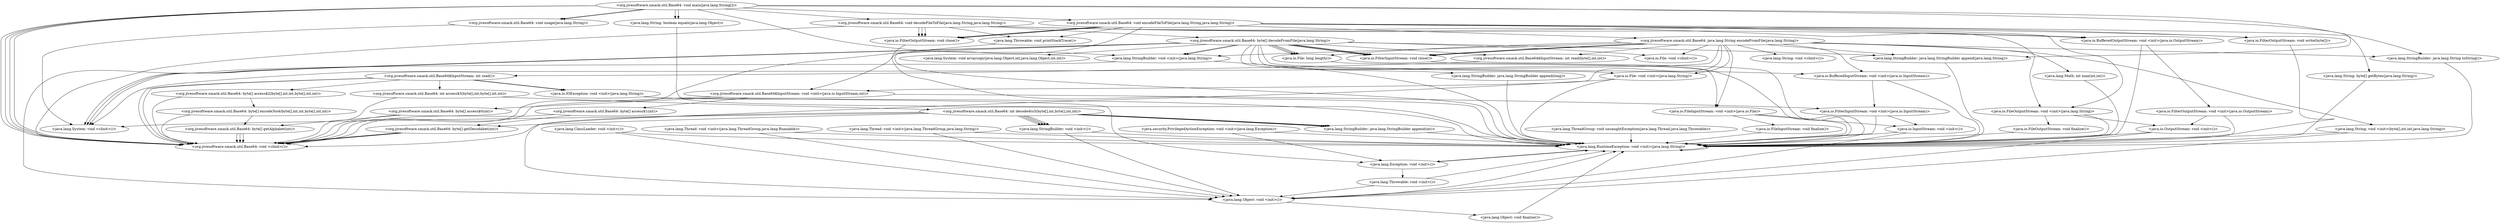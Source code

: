 digraph CallGraph {
"<org.jivesoftware.smack.util.Base64: void main(java.lang.String[])>" -> "<org.jivesoftware.smack.util.Base64: void <clinit>()>";
"<org.jivesoftware.smack.util.Base64: void main(java.lang.String[])>" -> "<org.jivesoftware.smack.util.Base64: void usage(java.lang.String)>";
"<org.jivesoftware.smack.util.Base64: void main(java.lang.String[])>" -> "<java.lang.StringBuilder: void <init>(java.lang.String)>";
"<org.jivesoftware.smack.util.Base64: void main(java.lang.String[])>" -> "<org.jivesoftware.smack.util.Base64: void decodeFileToFile(java.lang.String,java.lang.String)>";
"<org.jivesoftware.smack.util.Base64: void main(java.lang.String[])>" -> "<org.jivesoftware.smack.util.Base64: void encodeFileToFile(java.lang.String,java.lang.String)>";
"<org.jivesoftware.smack.util.Base64: void main(java.lang.String[])>" -> "<org.jivesoftware.smack.util.Base64: void usage(java.lang.String)>";
"<org.jivesoftware.smack.util.Base64: void main(java.lang.String[])>" -> "<org.jivesoftware.smack.util.Base64: void <clinit>()>";
"<org.jivesoftware.smack.util.Base64: void main(java.lang.String[])>" -> "<org.jivesoftware.smack.util.Base64: void <clinit>()>";
"<org.jivesoftware.smack.util.Base64: void main(java.lang.String[])>" -> "<org.jivesoftware.smack.util.Base64: void <clinit>()>";
"<java.lang.ThreadGroup: void uncaughtException(java.lang.Thread,java.lang.Throwable)>" -> "<java.lang.RuntimeException: void <init>(java.lang.String)>";
"<java.lang.ClassLoader: void <init>()>" -> "<java.lang.Object: void <init>()>";
"<java.lang.ClassLoader: void <init>()>" -> "<java.lang.RuntimeException: void <init>(java.lang.String)>";
"<java.security.PrivilegedActionException: void <init>(java.lang.Exception)>" -> "<java.lang.Exception: void <init>()>";
"<java.security.PrivilegedActionException: void <init>(java.lang.Exception)>" -> "<java.lang.RuntimeException: void <init>(java.lang.String)>";
"<java.lang.Thread: void <init>(java.lang.ThreadGroup,java.lang.Runnable)>" -> "<java.lang.Object: void <init>()>";
"<java.lang.Thread: void <init>(java.lang.ThreadGroup,java.lang.Runnable)>" -> "<java.lang.RuntimeException: void <init>(java.lang.String)>";
"<java.lang.Thread: void <init>(java.lang.ThreadGroup,java.lang.String)>" -> "<java.lang.Object: void <init>()>";
"<java.lang.Thread: void <init>(java.lang.ThreadGroup,java.lang.String)>" -> "<java.lang.RuntimeException: void <init>(java.lang.String)>";
"<org.jivesoftware.smack.util.Base64: void usage(java.lang.String)>" -> "<java.lang.System: void <clinit>()>";
"<java.lang.StringBuilder: void <init>(java.lang.String)>" -> "<java.lang.Object: void <init>()>";
"<java.lang.StringBuilder: void <init>(java.lang.String)>" -> "<java.lang.RuntimeException: void <init>(java.lang.String)>";
"<org.jivesoftware.smack.util.Base64: void decodeFileToFile(java.lang.String,java.lang.String)>" -> "<org.jivesoftware.smack.util.Base64: void <clinit>()>";
"<org.jivesoftware.smack.util.Base64: void decodeFileToFile(java.lang.String,java.lang.String)>" -> "<java.io.BufferedOutputStream: void <init>(java.io.OutputStream)>";
"<org.jivesoftware.smack.util.Base64: void decodeFileToFile(java.lang.String,java.lang.String)>" -> "<java.io.FileOutputStream: void <init>(java.lang.String)>";
"<org.jivesoftware.smack.util.Base64: void decodeFileToFile(java.lang.String,java.lang.String)>" -> "<org.jivesoftware.smack.util.Base64: byte[] decodeFromFile(java.lang.String)>";
"<org.jivesoftware.smack.util.Base64: void encodeFileToFile(java.lang.String,java.lang.String)>" -> "<org.jivesoftware.smack.util.Base64: void <clinit>()>";
"<org.jivesoftware.smack.util.Base64: void encodeFileToFile(java.lang.String,java.lang.String)>" -> "<java.io.BufferedOutputStream: void <init>(java.io.OutputStream)>";
"<org.jivesoftware.smack.util.Base64: void encodeFileToFile(java.lang.String,java.lang.String)>" -> "<java.io.FileOutputStream: void <init>(java.lang.String)>";
"<org.jivesoftware.smack.util.Base64: void encodeFileToFile(java.lang.String,java.lang.String)>" -> "<org.jivesoftware.smack.util.Base64: java.lang.String encodeFromFile(java.lang.String)>";
"<java.lang.RuntimeException: void <init>(java.lang.String)>" -> "<java.lang.Exception: void <init>()>";
"<java.lang.RuntimeException: void <init>(java.lang.String)>" -> "<java.lang.RuntimeException: void <init>(java.lang.String)>";
"<java.lang.Object: void <init>()>" -> "<java.lang.Object: void finalize()>";
"<java.lang.Object: void <init>()>" -> "<java.lang.RuntimeException: void <init>(java.lang.String)>";
"<java.lang.Exception: void <init>()>" -> "<java.lang.Throwable: void <init>()>";
"<java.lang.Exception: void <init>()>" -> "<java.lang.RuntimeException: void <init>(java.lang.String)>";
"<java.io.BufferedOutputStream: void <init>(java.io.OutputStream)>" -> "<java.io.FilterOutputStream: void <init>(java.io.OutputStream)>";
"<java.io.BufferedOutputStream: void <init>(java.io.OutputStream)>" -> "<java.lang.RuntimeException: void <init>(java.lang.String)>";
"<java.io.FileOutputStream: void <init>(java.lang.String)>" -> "<java.io.FileOutputStream: void finalize()>";
"<java.io.FileOutputStream: void <init>(java.lang.String)>" -> "<java.lang.RuntimeException: void <init>(java.lang.String)>";
"<java.io.FileOutputStream: void <init>(java.lang.String)>" -> "<java.io.OutputStream: void <init>()>";
"<org.jivesoftware.smack.util.Base64: byte[] decodeFromFile(java.lang.String)>" -> "<java.io.File: void <clinit>()>";
"<org.jivesoftware.smack.util.Base64: byte[] decodeFromFile(java.lang.String)>" -> "<java.lang.StringBuilder: void <init>(java.lang.String)>";
"<org.jivesoftware.smack.util.Base64: byte[] decodeFromFile(java.lang.String)>" -> "<java.lang.System: void arraycopy(java.lang.Object,int,java.lang.Object,int,int)>";
"<org.jivesoftware.smack.util.Base64: byte[] decodeFromFile(java.lang.String)>" -> "<org.jivesoftware.smack.util.Base64$InputStream: void <init>(java.io.InputStream,int)>";
"<org.jivesoftware.smack.util.Base64: byte[] decodeFromFile(java.lang.String)>" -> "<java.io.BufferedInputStream: void <init>(java.io.InputStream)>";
"<org.jivesoftware.smack.util.Base64: byte[] decodeFromFile(java.lang.String)>" -> "<java.io.FileInputStream: void <init>(java.io.File)>";
"<org.jivesoftware.smack.util.Base64: byte[] decodeFromFile(java.lang.String)>" -> "<java.lang.StringBuilder: void <init>(java.lang.String)>";
"<org.jivesoftware.smack.util.Base64: byte[] decodeFromFile(java.lang.String)>" -> "<java.io.File: void <init>(java.lang.String)>";
"<org.jivesoftware.smack.util.Base64: byte[] decodeFromFile(java.lang.String)>" -> "<java.lang.System: void <clinit>()>";
"<org.jivesoftware.smack.util.Base64: byte[] decodeFromFile(java.lang.String)>" -> "<java.lang.System: void <clinit>()>";
"<org.jivesoftware.smack.util.Base64: byte[] decodeFromFile(java.lang.String)>" -> "<java.lang.System: void <clinit>()>";
"<org.jivesoftware.smack.util.Base64: java.lang.String encodeFromFile(java.lang.String)>" -> "<java.io.File: void <clinit>()>";
"<org.jivesoftware.smack.util.Base64: java.lang.String encodeFromFile(java.lang.String)>" -> "<java.lang.StringBuilder: void <init>(java.lang.String)>";
"<org.jivesoftware.smack.util.Base64: java.lang.String encodeFromFile(java.lang.String)>" -> "<java.lang.String: void <init>(byte[],int,int,java.lang.String)>";
"<org.jivesoftware.smack.util.Base64: java.lang.String encodeFromFile(java.lang.String)>" -> "<org.jivesoftware.smack.util.Base64$InputStream: void <init>(java.io.InputStream,int)>";
"<org.jivesoftware.smack.util.Base64: java.lang.String encodeFromFile(java.lang.String)>" -> "<java.io.BufferedInputStream: void <init>(java.io.InputStream)>";
"<org.jivesoftware.smack.util.Base64: java.lang.String encodeFromFile(java.lang.String)>" -> "<java.io.FileInputStream: void <init>(java.io.File)>";
"<org.jivesoftware.smack.util.Base64: java.lang.String encodeFromFile(java.lang.String)>" -> "<java.lang.Math: int max(int,int)>";
"<org.jivesoftware.smack.util.Base64: java.lang.String encodeFromFile(java.lang.String)>" -> "<java.io.File: void <init>(java.lang.String)>";
"<org.jivesoftware.smack.util.Base64: java.lang.String encodeFromFile(java.lang.String)>" -> "<java.lang.System: void <clinit>()>";
"<org.jivesoftware.smack.util.Base64: java.lang.String encodeFromFile(java.lang.String)>" -> "<java.lang.String: void <clinit>()>";
"<java.lang.Object: void finalize()>" -> "<java.lang.RuntimeException: void <init>(java.lang.String)>";
"<java.lang.Throwable: void <init>()>" -> "<java.lang.Object: void <init>()>";
"<java.lang.Throwable: void <init>()>" -> "<java.lang.RuntimeException: void <init>(java.lang.String)>";
"<java.io.FilterOutputStream: void <init>(java.io.OutputStream)>" -> "<java.io.OutputStream: void <init>()>";
"<java.io.FilterOutputStream: void <init>(java.io.OutputStream)>" -> "<java.lang.RuntimeException: void <init>(java.lang.String)>";
"<java.io.FileOutputStream: void finalize()>" -> "<java.lang.RuntimeException: void <init>(java.lang.String)>";
"<java.io.OutputStream: void <init>()>" -> "<java.lang.Object: void <init>()>";
"<java.io.OutputStream: void <init>()>" -> "<java.lang.RuntimeException: void <init>(java.lang.String)>";
"<org.jivesoftware.smack.util.Base64$InputStream: void <init>(java.io.InputStream,int)>" -> "<org.jivesoftware.smack.util.Base64: void <clinit>()>";
"<org.jivesoftware.smack.util.Base64$InputStream: void <init>(java.io.InputStream,int)>" -> "<org.jivesoftware.smack.util.Base64: byte[] access$1(int)>";
"<org.jivesoftware.smack.util.Base64$InputStream: void <init>(java.io.InputStream,int)>" -> "<org.jivesoftware.smack.util.Base64: byte[] access$0(int)>";
"<org.jivesoftware.smack.util.Base64$InputStream: void <init>(java.io.InputStream,int)>" -> "<java.io.FilterInputStream: void <init>(java.io.InputStream)>";
"<java.io.BufferedInputStream: void <init>(java.io.InputStream)>" -> "<java.io.FilterInputStream: void <init>(java.io.InputStream)>";
"<java.io.BufferedInputStream: void <init>(java.io.InputStream)>" -> "<java.lang.RuntimeException: void <init>(java.lang.String)>";
"<java.io.FileInputStream: void <init>(java.io.File)>" -> "<java.io.FileInputStream: void finalize()>";
"<java.io.FileInputStream: void <init>(java.io.File)>" -> "<java.lang.RuntimeException: void <init>(java.lang.String)>";
"<java.io.FileInputStream: void <init>(java.io.File)>" -> "<java.io.InputStream: void <init>()>";
"<java.io.File: void <init>(java.lang.String)>" -> "<java.lang.Object: void <init>()>";
"<java.io.File: void <init>(java.lang.String)>" -> "<java.lang.RuntimeException: void <init>(java.lang.String)>";
"<java.lang.String: void <init>(byte[],int,int,java.lang.String)>" -> "<java.lang.Object: void <init>()>";
"<java.lang.String: void <init>(byte[],int,int,java.lang.String)>" -> "<java.lang.RuntimeException: void <init>(java.lang.String)>";
"<java.lang.Math: int max(int,int)>" -> "<java.lang.RuntimeException: void <init>(java.lang.String)>";
"<org.jivesoftware.smack.util.Base64: byte[] access$1(int)>" -> "<org.jivesoftware.smack.util.Base64: void <clinit>()>";
"<org.jivesoftware.smack.util.Base64: byte[] access$1(int)>" -> "<org.jivesoftware.smack.util.Base64: byte[] getDecodabet(int)>";
"<org.jivesoftware.smack.util.Base64: byte[] access$0(int)>" -> "<org.jivesoftware.smack.util.Base64: void <clinit>()>";
"<org.jivesoftware.smack.util.Base64: byte[] access$0(int)>" -> "<org.jivesoftware.smack.util.Base64: byte[] getAlphabet(int)>";
"<java.io.FilterInputStream: void <init>(java.io.InputStream)>" -> "<java.io.InputStream: void <init>()>";
"<java.io.FilterInputStream: void <init>(java.io.InputStream)>" -> "<java.lang.RuntimeException: void <init>(java.lang.String)>";
"<java.io.FileInputStream: void finalize()>" -> "<java.lang.RuntimeException: void <init>(java.lang.String)>";
"<java.io.InputStream: void <init>()>" -> "<java.lang.Object: void <init>()>";
"<java.io.InputStream: void <init>()>" -> "<java.lang.RuntimeException: void <init>(java.lang.String)>";
"<org.jivesoftware.smack.util.Base64: byte[] getDecodabet(int)>" -> "<org.jivesoftware.smack.util.Base64: void <clinit>()>";
"<org.jivesoftware.smack.util.Base64: byte[] getDecodabet(int)>" -> "<org.jivesoftware.smack.util.Base64: void <clinit>()>";
"<org.jivesoftware.smack.util.Base64: byte[] getDecodabet(int)>" -> "<org.jivesoftware.smack.util.Base64: void <clinit>()>";
"<org.jivesoftware.smack.util.Base64: byte[] getAlphabet(int)>" -> "<org.jivesoftware.smack.util.Base64: void <clinit>()>";
"<org.jivesoftware.smack.util.Base64: byte[] getAlphabet(int)>" -> "<org.jivesoftware.smack.util.Base64: void <clinit>()>";
"<org.jivesoftware.smack.util.Base64: byte[] getAlphabet(int)>" -> "<org.jivesoftware.smack.util.Base64: void <clinit>()>";
"<org.jivesoftware.smack.util.Base64: java.lang.String encodeFromFile(java.lang.String)>" -> "<java.lang.StringBuilder: java.lang.StringBuilder append(java.lang.String)>";
"<org.jivesoftware.smack.util.Base64: java.lang.String encodeFromFile(java.lang.String)>" -> "<java.lang.StringBuilder: java.lang.String toString()>";
"<java.lang.StringBuilder: java.lang.StringBuilder append(java.lang.String)>" -> "<java.lang.RuntimeException: void <init>(java.lang.String)>";
"<java.lang.StringBuilder: java.lang.String toString()>" -> "<java.lang.RuntimeException: void <init>(java.lang.String)>";
"<org.jivesoftware.smack.util.Base64: java.lang.String encodeFromFile(java.lang.String)>" -> "<org.jivesoftware.smack.util.Base64$InputStream: int read(byte[],int,int)>";
"<org.jivesoftware.smack.util.Base64: java.lang.String encodeFromFile(java.lang.String)>" -> "<java.io.FilterInputStream: void close()>";
"<java.io.FilterInputStream: void close()>" -> "<java.lang.RuntimeException: void <init>(java.lang.String)>";
"<org.jivesoftware.smack.util.Base64$InputStream: int read(byte[],int,int)>" -> "<org.jivesoftware.smack.util.Base64$InputStream: int read()>";
"<org.jivesoftware.smack.util.Base64$InputStream: int read()>" -> "<org.jivesoftware.smack.util.Base64: void <clinit>()>";
"<org.jivesoftware.smack.util.Base64$InputStream: int read()>" -> "<java.io.IOException: void <init>(java.lang.String)>";
"<org.jivesoftware.smack.util.Base64$InputStream: int read()>" -> "<java.io.IOException: void <init>(java.lang.String)>";
"<org.jivesoftware.smack.util.Base64$InputStream: int read()>" -> "<org.jivesoftware.smack.util.Base64: int access$3(byte[],int,byte[],int,int)>";
"<org.jivesoftware.smack.util.Base64$InputStream: int read()>" -> "<org.jivesoftware.smack.util.Base64: byte[] access$2(byte[],int,int,byte[],int,int)>";
"<org.jivesoftware.smack.util.Base64$InputStream: int read()>" -> "<org.jivesoftware.smack.util.Base64: void <clinit>()>";
"<java.io.IOException: void <init>(java.lang.String)>" -> "<java.lang.Exception: void <init>()>";
"<java.io.IOException: void <init>(java.lang.String)>" -> "<java.lang.RuntimeException: void <init>(java.lang.String)>";
"<org.jivesoftware.smack.util.Base64: int access$3(byte[],int,byte[],int,int)>" -> "<org.jivesoftware.smack.util.Base64: void <clinit>()>";
"<org.jivesoftware.smack.util.Base64: int access$3(byte[],int,byte[],int,int)>" -> "<org.jivesoftware.smack.util.Base64: int decode4to3(byte[],int,byte[],int,int)>";
"<org.jivesoftware.smack.util.Base64: byte[] access$2(byte[],int,int,byte[],int,int)>" -> "<org.jivesoftware.smack.util.Base64: void <clinit>()>";
"<org.jivesoftware.smack.util.Base64: byte[] access$2(byte[],int,int,byte[],int,int)>" -> "<org.jivesoftware.smack.util.Base64: byte[] encode3to4(byte[],int,int,byte[],int,int)>";
"<org.jivesoftware.smack.util.Base64: int decode4to3(byte[],int,byte[],int,int)>" -> "<org.jivesoftware.smack.util.Base64: void <clinit>()>";
"<org.jivesoftware.smack.util.Base64: int decode4to3(byte[],int,byte[],int,int)>" -> "<java.lang.StringBuilder: void <init>()>";
"<org.jivesoftware.smack.util.Base64: int decode4to3(byte[],int,byte[],int,int)>" -> "<java.lang.StringBuilder: void <init>()>";
"<org.jivesoftware.smack.util.Base64: int decode4to3(byte[],int,byte[],int,int)>" -> "<java.lang.StringBuilder: void <init>()>";
"<org.jivesoftware.smack.util.Base64: int decode4to3(byte[],int,byte[],int,int)>" -> "<java.lang.StringBuilder: void <init>()>";
"<org.jivesoftware.smack.util.Base64: int decode4to3(byte[],int,byte[],int,int)>" -> "<org.jivesoftware.smack.util.Base64: byte[] getDecodabet(int)>";
"<org.jivesoftware.smack.util.Base64: int decode4to3(byte[],int,byte[],int,int)>" -> "<java.lang.System: void <clinit>()>";
"<org.jivesoftware.smack.util.Base64: byte[] encode3to4(byte[],int,int,byte[],int,int)>" -> "<org.jivesoftware.smack.util.Base64: void <clinit>()>";
"<org.jivesoftware.smack.util.Base64: byte[] encode3to4(byte[],int,int,byte[],int,int)>" -> "<org.jivesoftware.smack.util.Base64: byte[] getAlphabet(int)>";
"<java.lang.StringBuilder: void <init>()>" -> "<java.lang.Object: void <init>()>";
"<java.lang.StringBuilder: void <init>()>" -> "<java.lang.RuntimeException: void <init>(java.lang.String)>";
"<org.jivesoftware.smack.util.Base64: int decode4to3(byte[],int,byte[],int,int)>" -> "<java.lang.StringBuilder: java.lang.StringBuilder append(int)>";
"<org.jivesoftware.smack.util.Base64: int decode4to3(byte[],int,byte[],int,int)>" -> "<java.lang.StringBuilder: java.lang.StringBuilder append(int)>";
"<org.jivesoftware.smack.util.Base64: int decode4to3(byte[],int,byte[],int,int)>" -> "<java.lang.StringBuilder: java.lang.StringBuilder append(int)>";
"<org.jivesoftware.smack.util.Base64: int decode4to3(byte[],int,byte[],int,int)>" -> "<java.lang.StringBuilder: java.lang.StringBuilder append(int)>";
"<java.lang.StringBuilder: java.lang.StringBuilder append(int)>" -> "<java.lang.RuntimeException: void <init>(java.lang.String)>";
"<org.jivesoftware.smack.util.Base64: java.lang.String encodeFromFile(java.lang.String)>" -> "<java.io.File: long length()>";
"<java.io.File: long length()>" -> "<java.lang.RuntimeException: void <init>(java.lang.String)>";
"<org.jivesoftware.smack.util.Base64: java.lang.String encodeFromFile(java.lang.String)>" -> "<java.io.FilterInputStream: void close()>";
"<org.jivesoftware.smack.util.Base64: java.lang.String encodeFromFile(java.lang.String)>" -> "<java.io.FilterInputStream: void close()>";
"<org.jivesoftware.smack.util.Base64: byte[] decodeFromFile(java.lang.String)>" -> "<org.jivesoftware.smack.util.Base64$InputStream: int read(byte[],int,int)>";
"<org.jivesoftware.smack.util.Base64: byte[] decodeFromFile(java.lang.String)>" -> "<java.io.FilterInputStream: void close()>";
"<org.jivesoftware.smack.util.Base64: byte[] decodeFromFile(java.lang.String)>" -> "<java.lang.StringBuilder: java.lang.StringBuilder append(long)>";
"<org.jivesoftware.smack.util.Base64: byte[] decodeFromFile(java.lang.String)>" -> "<java.lang.StringBuilder: java.lang.StringBuilder append(java.lang.String)>";
"<java.lang.StringBuilder: java.lang.StringBuilder append(long)>" -> "<java.lang.RuntimeException: void <init>(java.lang.String)>";
"<org.jivesoftware.smack.util.Base64: byte[] decodeFromFile(java.lang.String)>" -> "<java.io.File: long length()>";
"<org.jivesoftware.smack.util.Base64: byte[] decodeFromFile(java.lang.String)>" -> "<java.io.File: long length()>";
"<org.jivesoftware.smack.util.Base64: byte[] decodeFromFile(java.lang.String)>" -> "<java.io.File: long length()>";
"<org.jivesoftware.smack.util.Base64: byte[] decodeFromFile(java.lang.String)>" -> "<java.io.FilterInputStream: void close()>";
"<org.jivesoftware.smack.util.Base64: byte[] decodeFromFile(java.lang.String)>" -> "<java.io.FilterInputStream: void close()>";
"<org.jivesoftware.smack.util.Base64: byte[] decodeFromFile(java.lang.String)>" -> "<java.io.FilterInputStream: void close()>";
"<org.jivesoftware.smack.util.Base64: void encodeFileToFile(java.lang.String,java.lang.String)>" -> "<java.io.FilterOutputStream: void write(byte[])>";
"<org.jivesoftware.smack.util.Base64: void encodeFileToFile(java.lang.String,java.lang.String)>" -> "<java.io.FilterOutputStream: void close()>";
"<java.io.FilterOutputStream: void write(byte[])>" -> "<java.lang.RuntimeException: void <init>(java.lang.String)>";
"<java.io.FilterOutputStream: void close()>" -> "<java.lang.RuntimeException: void <init>(java.lang.String)>";
"<org.jivesoftware.smack.util.Base64: void encodeFileToFile(java.lang.String,java.lang.String)>" -> "<java.io.FilterOutputStream: void close()>";
"<org.jivesoftware.smack.util.Base64: void encodeFileToFile(java.lang.String,java.lang.String)>" -> "<java.io.FilterOutputStream: void close()>";
"<org.jivesoftware.smack.util.Base64: void decodeFileToFile(java.lang.String,java.lang.String)>" -> "<java.io.FilterOutputStream: void write(byte[])>";
"<org.jivesoftware.smack.util.Base64: void decodeFileToFile(java.lang.String,java.lang.String)>" -> "<java.io.FilterOutputStream: void close()>";
"<org.jivesoftware.smack.util.Base64: void decodeFileToFile(java.lang.String,java.lang.String)>" -> "<java.io.FilterOutputStream: void close()>";
"<org.jivesoftware.smack.util.Base64: void decodeFileToFile(java.lang.String,java.lang.String)>" -> "<java.io.FilterOutputStream: void close()>";
"<org.jivesoftware.smack.util.Base64: void encodeFileToFile(java.lang.String,java.lang.String)>" -> "<java.lang.Throwable: void printStackTrace()>";
"<java.lang.Throwable: void printStackTrace()>" -> "<java.lang.RuntimeException: void <init>(java.lang.String)>";
"<org.jivesoftware.smack.util.Base64: void decodeFileToFile(java.lang.String,java.lang.String)>" -> "<java.lang.Throwable: void printStackTrace()>";
"<org.jivesoftware.smack.util.Base64: void main(java.lang.String[])>" -> "<java.lang.StringBuilder: java.lang.StringBuilder append(java.lang.String)>";
"<org.jivesoftware.smack.util.Base64: void main(java.lang.String[])>" -> "<java.lang.StringBuilder: java.lang.String toString()>";
"<org.jivesoftware.smack.util.Base64: void encodeFileToFile(java.lang.String,java.lang.String)>" -> "<java.lang.String: byte[] getBytes(java.lang.String)>";
"<java.lang.String: byte[] getBytes(java.lang.String)>" -> "<java.lang.RuntimeException: void <init>(java.lang.String)>";
"<org.jivesoftware.smack.util.Base64: void main(java.lang.String[])>" -> "<java.lang.String: boolean equals(java.lang.Object)>";
"<org.jivesoftware.smack.util.Base64: void main(java.lang.String[])>" -> "<java.lang.String: boolean equals(java.lang.Object)>";
"<java.lang.String: boolean equals(java.lang.Object)>" -> "<java.lang.RuntimeException: void <init>(java.lang.String)>";
}
